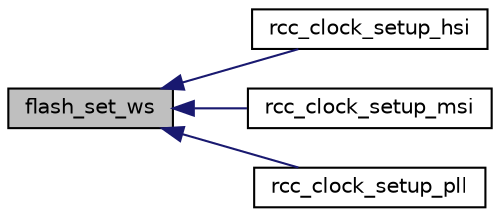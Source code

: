 digraph "flash_set_ws"
{
  edge [fontname="Helvetica",fontsize="10",labelfontname="Helvetica",labelfontsize="10"];
  node [fontname="Helvetica",fontsize="10",shape=record];
  rankdir="LR";
  Node1 [label="flash_set_ws",height=0.2,width=0.4,color="black", fillcolor="grey75", style="filled" fontcolor="black"];
  Node1 -> Node2 [dir="back",color="midnightblue",fontsize="10",style="solid",fontname="Helvetica"];
  Node2 [label="rcc_clock_setup_hsi",height=0.2,width=0.4,color="black", fillcolor="white", style="filled",URL="$group__STM32L1xx__rcc__defines.html#ga3d30e886f8749e059865bd3fc7a14ccd"];
  Node1 -> Node3 [dir="back",color="midnightblue",fontsize="10",style="solid",fontname="Helvetica"];
  Node3 [label="rcc_clock_setup_msi",height=0.2,width=0.4,color="black", fillcolor="white", style="filled",URL="$group__STM32L1xx__rcc__defines.html#ga71d9ff219cb4e09c3cddbf383e8c47b3"];
  Node1 -> Node4 [dir="back",color="midnightblue",fontsize="10",style="solid",fontname="Helvetica"];
  Node4 [label="rcc_clock_setup_pll",height=0.2,width=0.4,color="black", fillcolor="white", style="filled",URL="$group__STM32L1xx__rcc__defines.html#ga76b12063e828a7af960d375dee952d31"];
}

